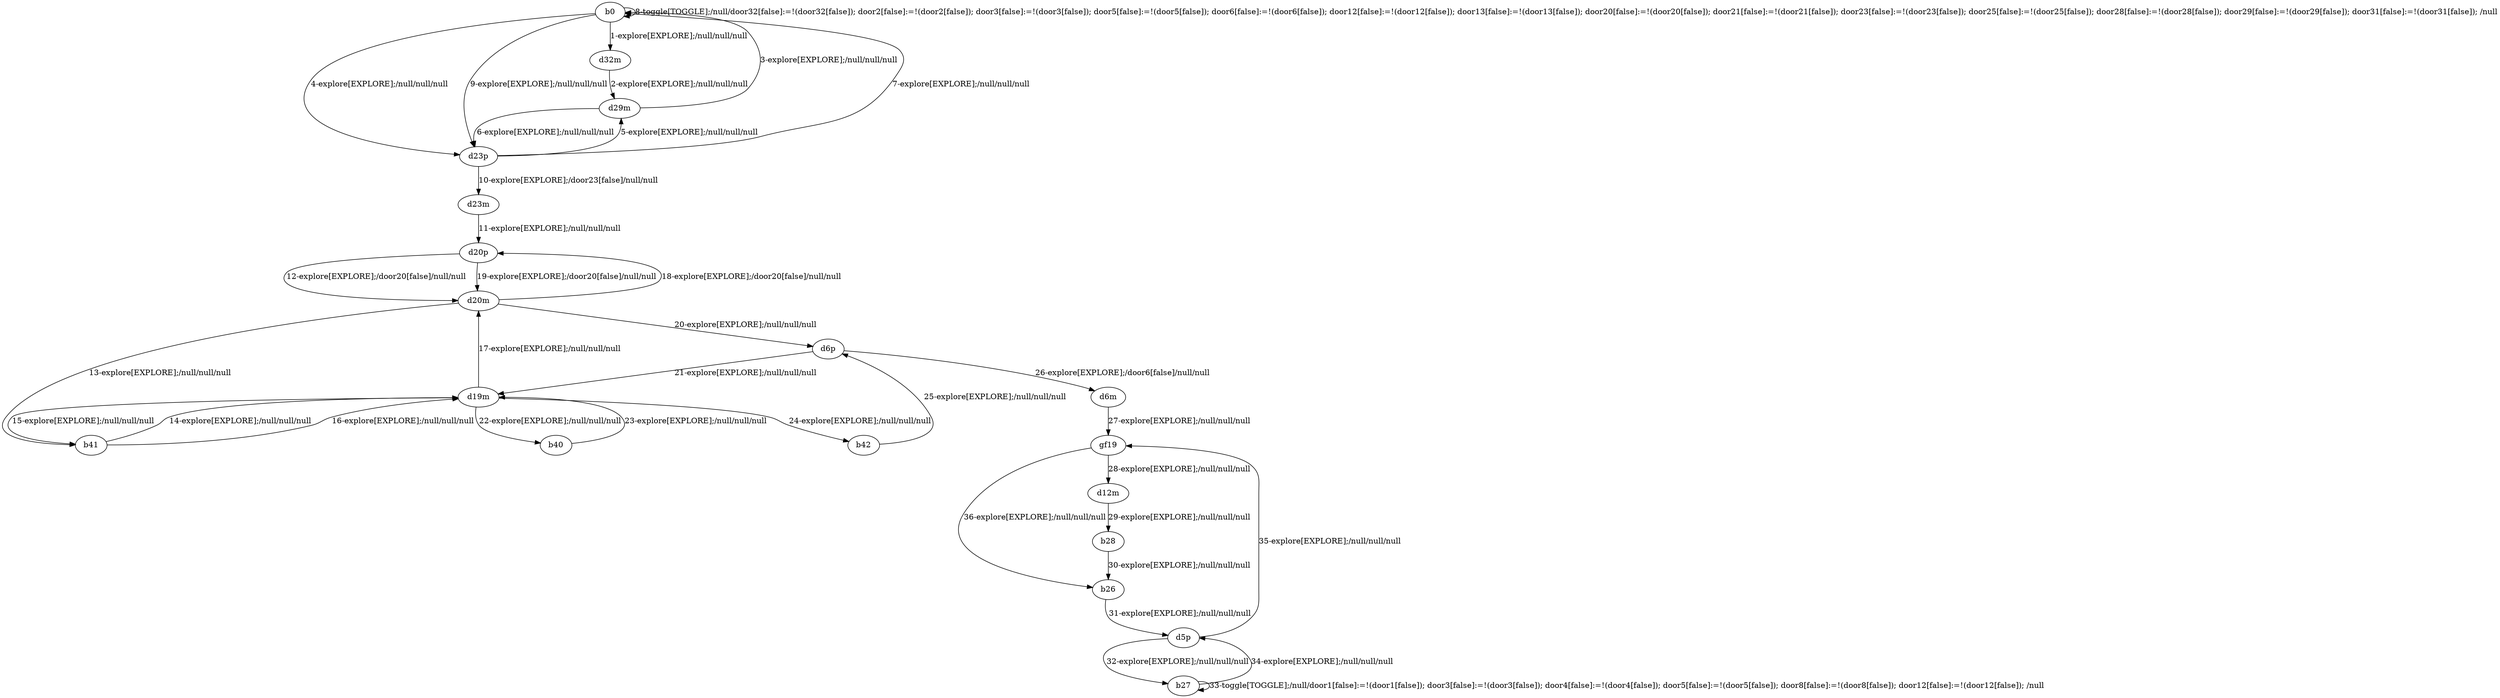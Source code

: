 # Total number of goals covered by this test: 1
# gf19 --> b26

digraph g {
"b0" -> "d32m" [label = "1-explore[EXPLORE];/null/null/null"];
"d32m" -> "d29m" [label = "2-explore[EXPLORE];/null/null/null"];
"d29m" -> "b0" [label = "3-explore[EXPLORE];/null/null/null"];
"b0" -> "d23p" [label = "4-explore[EXPLORE];/null/null/null"];
"d23p" -> "d29m" [label = "5-explore[EXPLORE];/null/null/null"];
"d29m" -> "d23p" [label = "6-explore[EXPLORE];/null/null/null"];
"d23p" -> "b0" [label = "7-explore[EXPLORE];/null/null/null"];
"b0" -> "b0" [label = "8-toggle[TOGGLE];/null/door32[false]:=!(door32[false]); door2[false]:=!(door2[false]); door3[false]:=!(door3[false]); door5[false]:=!(door5[false]); door6[false]:=!(door6[false]); door12[false]:=!(door12[false]); door13[false]:=!(door13[false]); door20[false]:=!(door20[false]); door21[false]:=!(door21[false]); door23[false]:=!(door23[false]); door25[false]:=!(door25[false]); door28[false]:=!(door28[false]); door29[false]:=!(door29[false]); door31[false]:=!(door31[false]); /null"];
"b0" -> "d23p" [label = "9-explore[EXPLORE];/null/null/null"];
"d23p" -> "d23m" [label = "10-explore[EXPLORE];/door23[false]/null/null"];
"d23m" -> "d20p" [label = "11-explore[EXPLORE];/null/null/null"];
"d20p" -> "d20m" [label = "12-explore[EXPLORE];/door20[false]/null/null"];
"d20m" -> "b41" [label = "13-explore[EXPLORE];/null/null/null"];
"b41" -> "d19m" [label = "14-explore[EXPLORE];/null/null/null"];
"d19m" -> "b41" [label = "15-explore[EXPLORE];/null/null/null"];
"b41" -> "d19m" [label = "16-explore[EXPLORE];/null/null/null"];
"d19m" -> "d20m" [label = "17-explore[EXPLORE];/null/null/null"];
"d20m" -> "d20p" [label = "18-explore[EXPLORE];/door20[false]/null/null"];
"d20p" -> "d20m" [label = "19-explore[EXPLORE];/door20[false]/null/null"];
"d20m" -> "d6p" [label = "20-explore[EXPLORE];/null/null/null"];
"d6p" -> "d19m" [label = "21-explore[EXPLORE];/null/null/null"];
"d19m" -> "b40" [label = "22-explore[EXPLORE];/null/null/null"];
"b40" -> "d19m" [label = "23-explore[EXPLORE];/null/null/null"];
"d19m" -> "b42" [label = "24-explore[EXPLORE];/null/null/null"];
"b42" -> "d6p" [label = "25-explore[EXPLORE];/null/null/null"];
"d6p" -> "d6m" [label = "26-explore[EXPLORE];/door6[false]/null/null"];
"d6m" -> "gf19" [label = "27-explore[EXPLORE];/null/null/null"];
"gf19" -> "d12m" [label = "28-explore[EXPLORE];/null/null/null"];
"d12m" -> "b28" [label = "29-explore[EXPLORE];/null/null/null"];
"b28" -> "b26" [label = "30-explore[EXPLORE];/null/null/null"];
"b26" -> "d5p" [label = "31-explore[EXPLORE];/null/null/null"];
"d5p" -> "b27" [label = "32-explore[EXPLORE];/null/null/null"];
"b27" -> "b27" [label = "33-toggle[TOGGLE];/null/door1[false]:=!(door1[false]); door3[false]:=!(door3[false]); door4[false]:=!(door4[false]); door5[false]:=!(door5[false]); door8[false]:=!(door8[false]); door12[false]:=!(door12[false]); /null"];
"b27" -> "d5p" [label = "34-explore[EXPLORE];/null/null/null"];
"d5p" -> "gf19" [label = "35-explore[EXPLORE];/null/null/null"];
"gf19" -> "b26" [label = "36-explore[EXPLORE];/null/null/null"];
}